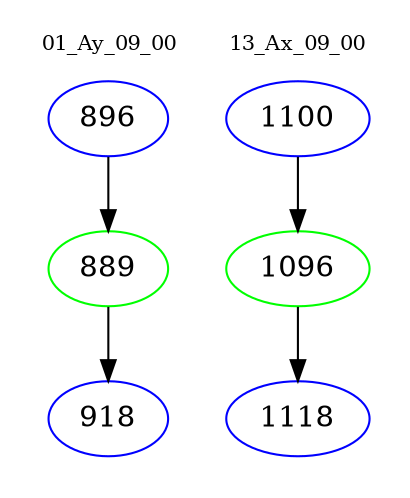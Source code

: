 digraph{
subgraph cluster_0 {
color = white
label = "01_Ay_09_00";
fontsize=10;
T0_896 [label="896", color="blue"]
T0_896 -> T0_889 [color="black"]
T0_889 [label="889", color="green"]
T0_889 -> T0_918 [color="black"]
T0_918 [label="918", color="blue"]
}
subgraph cluster_1 {
color = white
label = "13_Ax_09_00";
fontsize=10;
T1_1100 [label="1100", color="blue"]
T1_1100 -> T1_1096 [color="black"]
T1_1096 [label="1096", color="green"]
T1_1096 -> T1_1118 [color="black"]
T1_1118 [label="1118", color="blue"]
}
}

